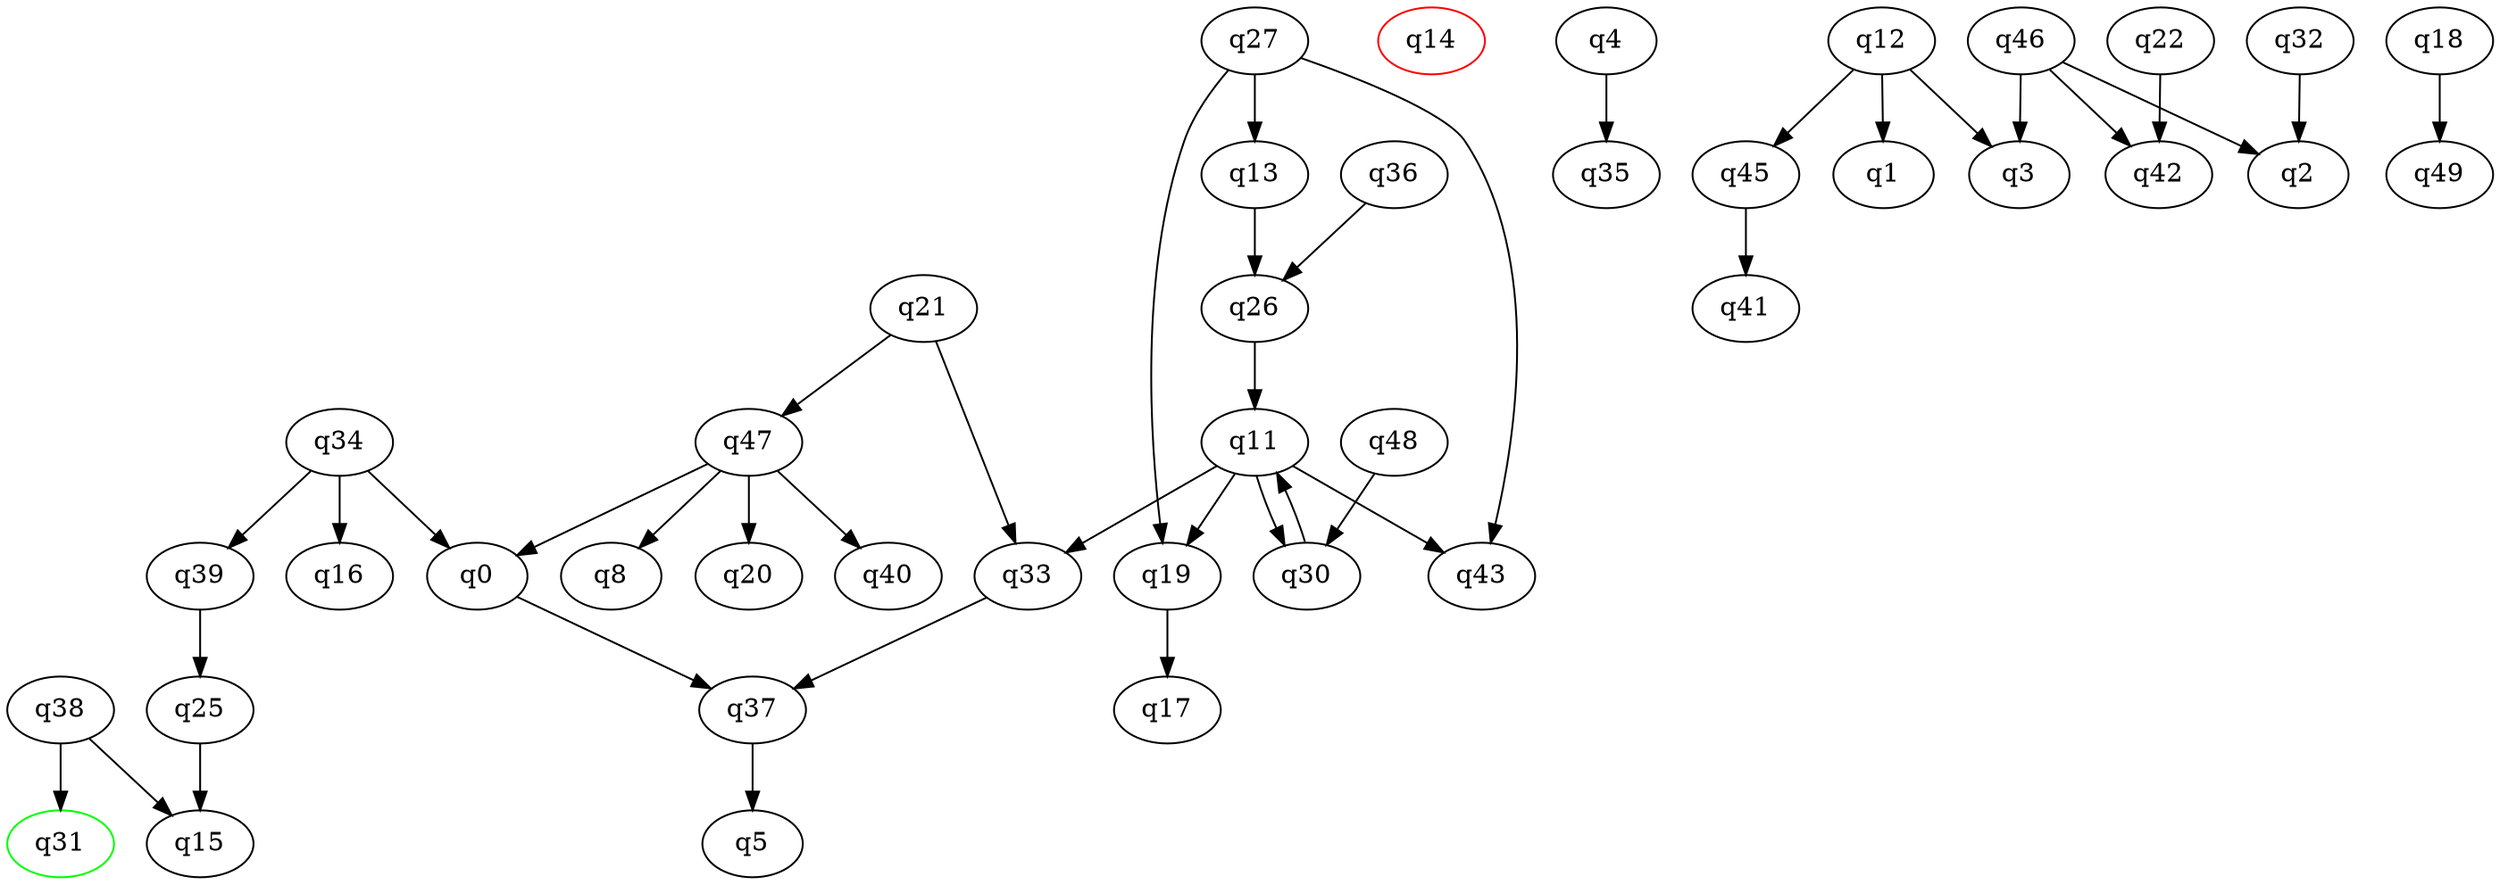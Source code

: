 digraph A{
q31 [initial=1,color=green];
q14 [final=1,color=red];
q0 -> q37;
q4 -> q35;
q11 -> q19;
q11 -> q30;
q11 -> q33;
q11 -> q43;
q12 -> q1;
q12 -> q3;
q12 -> q45;
q13 -> q26;
q18 -> q49;
q19 -> q17;
q21 -> q33;
q21 -> q47;
q22 -> q42;
q25 -> q15;
q26 -> q11;
q27 -> q13;
q27 -> q19;
q27 -> q43;
q30 -> q11;
q32 -> q2;
q33 -> q37;
q34 -> q0;
q34 -> q16;
q34 -> q39;
q36 -> q26;
q37 -> q5;
q38 -> q15;
q38 -> q31;
q39 -> q25;
q45 -> q41;
q46 -> q2;
q46 -> q3;
q46 -> q42;
q47 -> q0;
q47 -> q8;
q47 -> q20;
q47 -> q40;
q48 -> q30;
}